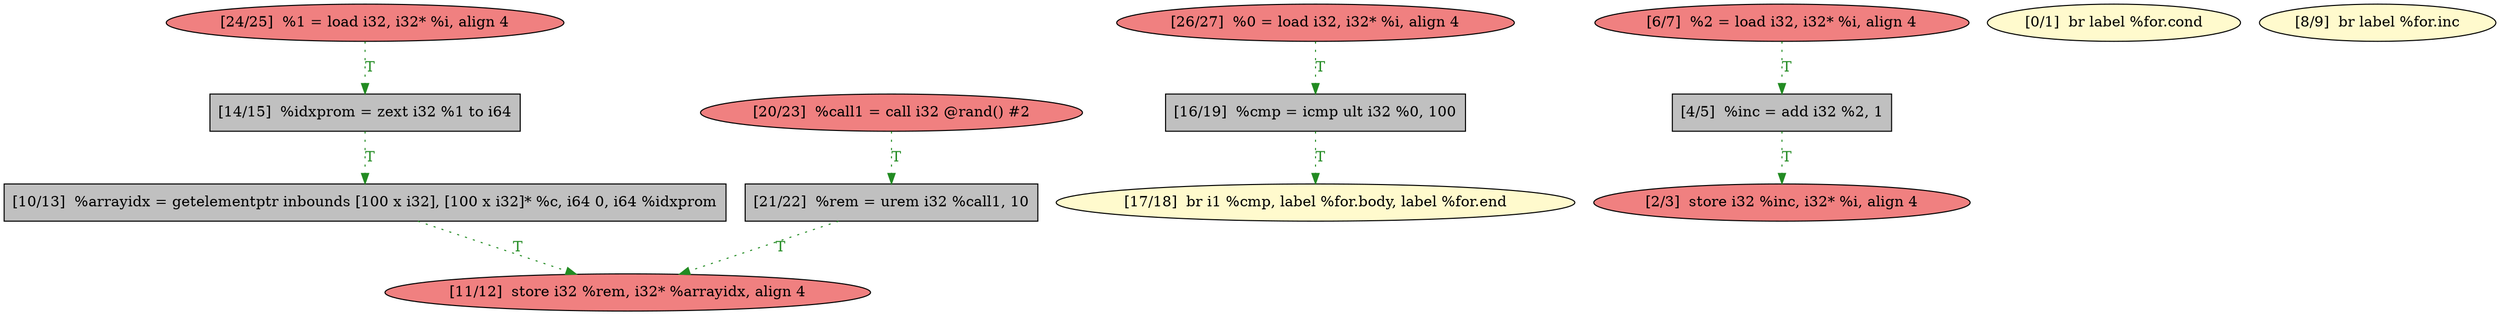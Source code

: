 
digraph G {


node276 [fillcolor=grey,label="[21/22]  %rem = urem i32 %call1, 10",shape=rectangle,style=filled ]
node273 [fillcolor=lightcoral,label="[24/25]  %1 = load i32, i32* %i, align 4",shape=ellipse,style=filled ]
node277 [fillcolor=lemonchiffon,label="[17/18]  br i1 %cmp, label %for.body, label %for.end",shape=ellipse,style=filled ]
node271 [fillcolor=grey,label="[16/19]  %cmp = icmp ult i32 %0, 100",shape=rectangle,style=filled ]
node270 [fillcolor=grey,label="[14/15]  %idxprom = zext i32 %1 to i64",shape=rectangle,style=filled ]
node265 [fillcolor=lightcoral,label="[2/3]  store i32 %inc, i32* %i, align 4",shape=ellipse,style=filled ]
node267 [fillcolor=lightcoral,label="[6/7]  %2 = load i32, i32* %i, align 4",shape=ellipse,style=filled ]
node275 [fillcolor=lightcoral,label="[11/12]  store i32 %rem, i32* %arrayidx, align 4",shape=ellipse,style=filled ]
node269 [fillcolor=grey,label="[10/13]  %arrayidx = getelementptr inbounds [100 x i32], [100 x i32]* %c, i64 0, i64 %idxprom",shape=rectangle,style=filled ]
node274 [fillcolor=lightcoral,label="[26/27]  %0 = load i32, i32* %i, align 4",shape=ellipse,style=filled ]
node272 [fillcolor=lightcoral,label="[20/23]  %call1 = call i32 @rand() #2",shape=ellipse,style=filled ]
node264 [fillcolor=lemonchiffon,label="[0/1]  br label %for.cond",shape=ellipse,style=filled ]
node266 [fillcolor=grey,label="[4/5]  %inc = add i32 %2, 1",shape=rectangle,style=filled ]
node268 [fillcolor=lemonchiffon,label="[8/9]  br label %for.inc",shape=ellipse,style=filled ]

node271->node277 [style=dotted,color=forestgreen,label="T",fontcolor=forestgreen ]
node272->node276 [style=dotted,color=forestgreen,label="T",fontcolor=forestgreen ]
node274->node271 [style=dotted,color=forestgreen,label="T",fontcolor=forestgreen ]
node269->node275 [style=dotted,color=forestgreen,label="T",fontcolor=forestgreen ]
node276->node275 [style=dotted,color=forestgreen,label="T",fontcolor=forestgreen ]
node267->node266 [style=dotted,color=forestgreen,label="T",fontcolor=forestgreen ]
node273->node270 [style=dotted,color=forestgreen,label="T",fontcolor=forestgreen ]
node266->node265 [style=dotted,color=forestgreen,label="T",fontcolor=forestgreen ]
node270->node269 [style=dotted,color=forestgreen,label="T",fontcolor=forestgreen ]


}

